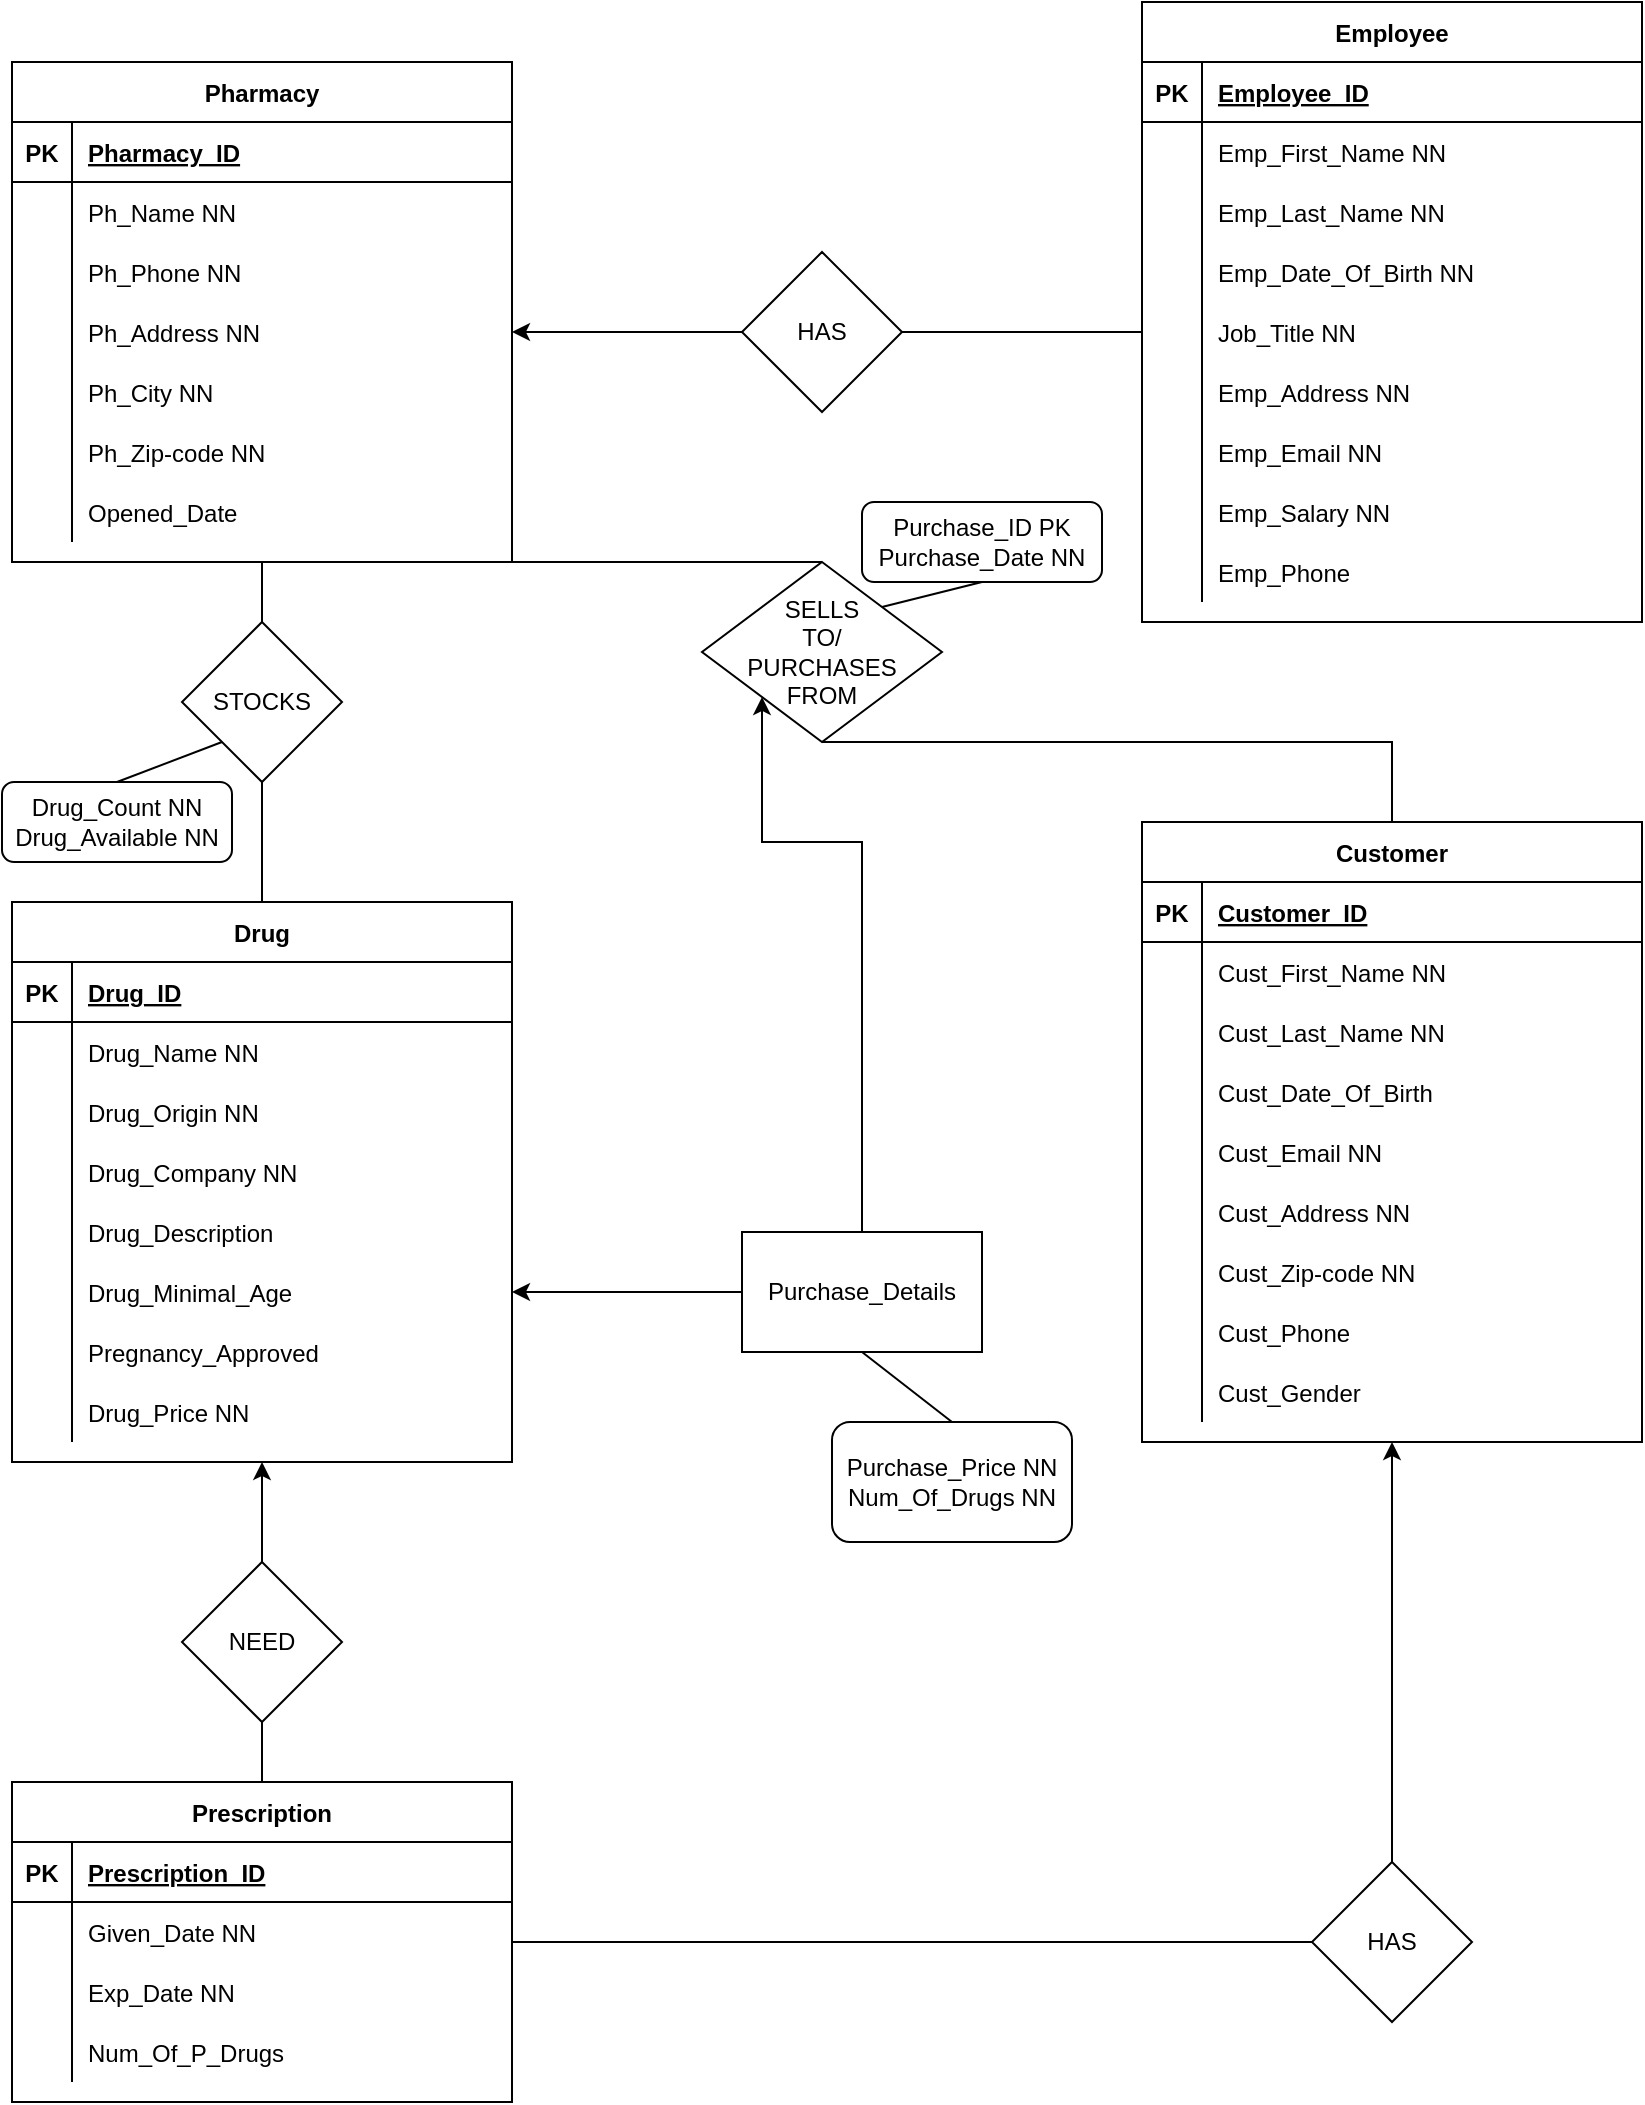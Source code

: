 <mxfile version="18.1.1" type="device"><diagram id="R2lEEEUBdFMjLlhIrx00" name="Page-1"><mxGraphModel dx="680" dy="751" grid="1" gridSize="10" guides="1" tooltips="1" connect="1" arrows="1" fold="1" page="1" pageScale="1" pageWidth="850" pageHeight="1100" math="0" shadow="0" extFonts="Permanent Marker^https://fonts.googleapis.com/css?family=Permanent+Marker"><root><mxCell id="0"/><mxCell id="1" parent="0"/><mxCell id="C-vyLk0tnHw3VtMMgP7b-2" value="Pharmacy" style="shape=table;startSize=30;container=1;collapsible=1;childLayout=tableLayout;fixedRows=1;rowLines=0;fontStyle=1;align=center;resizeLast=1;" parent="1" vertex="1"><mxGeometry x="15" y="50" width="250" height="250" as="geometry"/></mxCell><mxCell id="C-vyLk0tnHw3VtMMgP7b-3" value="" style="shape=partialRectangle;collapsible=0;dropTarget=0;pointerEvents=0;fillColor=none;points=[[0,0.5],[1,0.5]];portConstraint=eastwest;top=0;left=0;right=0;bottom=1;" parent="C-vyLk0tnHw3VtMMgP7b-2" vertex="1"><mxGeometry y="30" width="250" height="30" as="geometry"/></mxCell><mxCell id="C-vyLk0tnHw3VtMMgP7b-4" value="PK" style="shape=partialRectangle;overflow=hidden;connectable=0;fillColor=none;top=0;left=0;bottom=0;right=0;fontStyle=1;" parent="C-vyLk0tnHw3VtMMgP7b-3" vertex="1"><mxGeometry width="30" height="30" as="geometry"><mxRectangle width="30" height="30" as="alternateBounds"/></mxGeometry></mxCell><mxCell id="C-vyLk0tnHw3VtMMgP7b-5" value="Pharmacy_ID" style="shape=partialRectangle;overflow=hidden;connectable=0;fillColor=none;top=0;left=0;bottom=0;right=0;align=left;spacingLeft=6;fontStyle=5;" parent="C-vyLk0tnHw3VtMMgP7b-3" vertex="1"><mxGeometry x="30" width="220" height="30" as="geometry"><mxRectangle width="220" height="30" as="alternateBounds"/></mxGeometry></mxCell><mxCell id="C-vyLk0tnHw3VtMMgP7b-6" value="" style="shape=partialRectangle;collapsible=0;dropTarget=0;pointerEvents=0;fillColor=none;points=[[0,0.5],[1,0.5]];portConstraint=eastwest;top=0;left=0;right=0;bottom=0;" parent="C-vyLk0tnHw3VtMMgP7b-2" vertex="1"><mxGeometry y="60" width="250" height="30" as="geometry"/></mxCell><mxCell id="C-vyLk0tnHw3VtMMgP7b-7" value="" style="shape=partialRectangle;overflow=hidden;connectable=0;fillColor=none;top=0;left=0;bottom=0;right=0;" parent="C-vyLk0tnHw3VtMMgP7b-6" vertex="1"><mxGeometry width="30" height="30" as="geometry"><mxRectangle width="30" height="30" as="alternateBounds"/></mxGeometry></mxCell><mxCell id="C-vyLk0tnHw3VtMMgP7b-8" value="Ph_Name NN" style="shape=partialRectangle;overflow=hidden;connectable=0;fillColor=none;top=0;left=0;bottom=0;right=0;align=left;spacingLeft=6;" parent="C-vyLk0tnHw3VtMMgP7b-6" vertex="1"><mxGeometry x="30" width="220" height="30" as="geometry"><mxRectangle width="220" height="30" as="alternateBounds"/></mxGeometry></mxCell><mxCell id="C-vyLk0tnHw3VtMMgP7b-9" value="" style="shape=partialRectangle;collapsible=0;dropTarget=0;pointerEvents=0;fillColor=none;points=[[0,0.5],[1,0.5]];portConstraint=eastwest;top=0;left=0;right=0;bottom=0;" parent="C-vyLk0tnHw3VtMMgP7b-2" vertex="1"><mxGeometry y="90" width="250" height="30" as="geometry"/></mxCell><mxCell id="C-vyLk0tnHw3VtMMgP7b-10" value="" style="shape=partialRectangle;overflow=hidden;connectable=0;fillColor=none;top=0;left=0;bottom=0;right=0;" parent="C-vyLk0tnHw3VtMMgP7b-9" vertex="1"><mxGeometry width="30" height="30" as="geometry"><mxRectangle width="30" height="30" as="alternateBounds"/></mxGeometry></mxCell><mxCell id="C-vyLk0tnHw3VtMMgP7b-11" value="Ph_Phone NN" style="shape=partialRectangle;overflow=hidden;connectable=0;fillColor=none;top=0;left=0;bottom=0;right=0;align=left;spacingLeft=6;" parent="C-vyLk0tnHw3VtMMgP7b-9" vertex="1"><mxGeometry x="30" width="220" height="30" as="geometry"><mxRectangle width="220" height="30" as="alternateBounds"/></mxGeometry></mxCell><mxCell id="RZ0q1YrKvqc4M466byoO-29" value="" style="shape=partialRectangle;collapsible=0;dropTarget=0;pointerEvents=0;fillColor=none;points=[[0,0.5],[1,0.5]];portConstraint=eastwest;top=0;left=0;right=0;bottom=0;" parent="C-vyLk0tnHw3VtMMgP7b-2" vertex="1"><mxGeometry y="120" width="250" height="30" as="geometry"/></mxCell><mxCell id="RZ0q1YrKvqc4M466byoO-30" value="" style="shape=partialRectangle;overflow=hidden;connectable=0;fillColor=none;top=0;left=0;bottom=0;right=0;" parent="RZ0q1YrKvqc4M466byoO-29" vertex="1"><mxGeometry width="30" height="30" as="geometry"><mxRectangle width="30" height="30" as="alternateBounds"/></mxGeometry></mxCell><mxCell id="RZ0q1YrKvqc4M466byoO-31" value="Ph_Address NN" style="shape=partialRectangle;overflow=hidden;connectable=0;fillColor=none;top=0;left=0;bottom=0;right=0;align=left;spacingLeft=6;" parent="RZ0q1YrKvqc4M466byoO-29" vertex="1"><mxGeometry x="30" width="220" height="30" as="geometry"><mxRectangle width="220" height="30" as="alternateBounds"/></mxGeometry></mxCell><mxCell id="RZ0q1YrKvqc4M466byoO-1" value="" style="shape=partialRectangle;collapsible=0;dropTarget=0;pointerEvents=0;fillColor=none;points=[[0,0.5],[1,0.5]];portConstraint=eastwest;top=0;left=0;right=0;bottom=0;" parent="C-vyLk0tnHw3VtMMgP7b-2" vertex="1"><mxGeometry y="150" width="250" height="30" as="geometry"/></mxCell><mxCell id="RZ0q1YrKvqc4M466byoO-2" value="" style="shape=partialRectangle;overflow=hidden;connectable=0;fillColor=none;top=0;left=0;bottom=0;right=0;" parent="RZ0q1YrKvqc4M466byoO-1" vertex="1"><mxGeometry width="30" height="30" as="geometry"><mxRectangle width="30" height="30" as="alternateBounds"/></mxGeometry></mxCell><mxCell id="RZ0q1YrKvqc4M466byoO-3" value="Ph_City NN" style="shape=partialRectangle;overflow=hidden;connectable=0;fillColor=none;top=0;left=0;bottom=0;right=0;align=left;spacingLeft=6;" parent="RZ0q1YrKvqc4M466byoO-1" vertex="1"><mxGeometry x="30" width="220" height="30" as="geometry"><mxRectangle width="220" height="30" as="alternateBounds"/></mxGeometry></mxCell><mxCell id="RZ0q1YrKvqc4M466byoO-32" value="" style="shape=partialRectangle;collapsible=0;dropTarget=0;pointerEvents=0;fillColor=none;points=[[0,0.5],[1,0.5]];portConstraint=eastwest;top=0;left=0;right=0;bottom=0;" parent="C-vyLk0tnHw3VtMMgP7b-2" vertex="1"><mxGeometry y="180" width="250" height="30" as="geometry"/></mxCell><mxCell id="RZ0q1YrKvqc4M466byoO-33" value="" style="shape=partialRectangle;overflow=hidden;connectable=0;fillColor=none;top=0;left=0;bottom=0;right=0;" parent="RZ0q1YrKvqc4M466byoO-32" vertex="1"><mxGeometry width="30" height="30" as="geometry"><mxRectangle width="30" height="30" as="alternateBounds"/></mxGeometry></mxCell><mxCell id="RZ0q1YrKvqc4M466byoO-34" value="Ph_Zip-code NN" style="shape=partialRectangle;overflow=hidden;connectable=0;fillColor=none;top=0;left=0;bottom=0;right=0;align=left;spacingLeft=6;" parent="RZ0q1YrKvqc4M466byoO-32" vertex="1"><mxGeometry x="30" width="220" height="30" as="geometry"><mxRectangle width="220" height="30" as="alternateBounds"/></mxGeometry></mxCell><mxCell id="RZ0q1YrKvqc4M466byoO-35" value="" style="shape=partialRectangle;collapsible=0;dropTarget=0;pointerEvents=0;fillColor=none;points=[[0,0.5],[1,0.5]];portConstraint=eastwest;top=0;left=0;right=0;bottom=0;" parent="C-vyLk0tnHw3VtMMgP7b-2" vertex="1"><mxGeometry y="210" width="250" height="30" as="geometry"/></mxCell><mxCell id="RZ0q1YrKvqc4M466byoO-36" value="" style="shape=partialRectangle;overflow=hidden;connectable=0;fillColor=none;top=0;left=0;bottom=0;right=0;" parent="RZ0q1YrKvqc4M466byoO-35" vertex="1"><mxGeometry width="30" height="30" as="geometry"><mxRectangle width="30" height="30" as="alternateBounds"/></mxGeometry></mxCell><mxCell id="RZ0q1YrKvqc4M466byoO-37" value="Opened_Date" style="shape=partialRectangle;overflow=hidden;connectable=0;fillColor=none;top=0;left=0;bottom=0;right=0;align=left;spacingLeft=6;" parent="RZ0q1YrKvqc4M466byoO-35" vertex="1"><mxGeometry x="30" width="220" height="30" as="geometry"><mxRectangle width="220" height="30" as="alternateBounds"/></mxGeometry></mxCell><mxCell id="C-vyLk0tnHw3VtMMgP7b-13" value="Drug" style="shape=table;startSize=30;container=1;collapsible=1;childLayout=tableLayout;fixedRows=1;rowLines=0;fontStyle=1;align=center;resizeLast=1;" parent="1" vertex="1"><mxGeometry x="15" y="470" width="250" height="280" as="geometry"/></mxCell><mxCell id="C-vyLk0tnHw3VtMMgP7b-14" value="" style="shape=partialRectangle;collapsible=0;dropTarget=0;pointerEvents=0;fillColor=none;points=[[0,0.5],[1,0.5]];portConstraint=eastwest;top=0;left=0;right=0;bottom=1;" parent="C-vyLk0tnHw3VtMMgP7b-13" vertex="1"><mxGeometry y="30" width="250" height="30" as="geometry"/></mxCell><mxCell id="C-vyLk0tnHw3VtMMgP7b-15" value="PK" style="shape=partialRectangle;overflow=hidden;connectable=0;fillColor=none;top=0;left=0;bottom=0;right=0;fontStyle=1;" parent="C-vyLk0tnHw3VtMMgP7b-14" vertex="1"><mxGeometry width="30" height="30" as="geometry"><mxRectangle width="30" height="30" as="alternateBounds"/></mxGeometry></mxCell><mxCell id="C-vyLk0tnHw3VtMMgP7b-16" value="Drug_ID" style="shape=partialRectangle;overflow=hidden;connectable=0;fillColor=none;top=0;left=0;bottom=0;right=0;align=left;spacingLeft=6;fontStyle=5;" parent="C-vyLk0tnHw3VtMMgP7b-14" vertex="1"><mxGeometry x="30" width="220" height="30" as="geometry"><mxRectangle width="220" height="30" as="alternateBounds"/></mxGeometry></mxCell><mxCell id="C-vyLk0tnHw3VtMMgP7b-17" value="" style="shape=partialRectangle;collapsible=0;dropTarget=0;pointerEvents=0;fillColor=none;points=[[0,0.5],[1,0.5]];portConstraint=eastwest;top=0;left=0;right=0;bottom=0;" parent="C-vyLk0tnHw3VtMMgP7b-13" vertex="1"><mxGeometry y="60" width="250" height="30" as="geometry"/></mxCell><mxCell id="C-vyLk0tnHw3VtMMgP7b-18" value="" style="shape=partialRectangle;overflow=hidden;connectable=0;fillColor=none;top=0;left=0;bottom=0;right=0;" parent="C-vyLk0tnHw3VtMMgP7b-17" vertex="1"><mxGeometry width="30" height="30" as="geometry"><mxRectangle width="30" height="30" as="alternateBounds"/></mxGeometry></mxCell><mxCell id="C-vyLk0tnHw3VtMMgP7b-19" value="Drug_Name NN" style="shape=partialRectangle;overflow=hidden;connectable=0;fillColor=none;top=0;left=0;bottom=0;right=0;align=left;spacingLeft=6;" parent="C-vyLk0tnHw3VtMMgP7b-17" vertex="1"><mxGeometry x="30" width="220" height="30" as="geometry"><mxRectangle width="220" height="30" as="alternateBounds"/></mxGeometry></mxCell><mxCell id="C-vyLk0tnHw3VtMMgP7b-20" value="" style="shape=partialRectangle;collapsible=0;dropTarget=0;pointerEvents=0;fillColor=none;points=[[0,0.5],[1,0.5]];portConstraint=eastwest;top=0;left=0;right=0;bottom=0;" parent="C-vyLk0tnHw3VtMMgP7b-13" vertex="1"><mxGeometry y="90" width="250" height="30" as="geometry"/></mxCell><mxCell id="C-vyLk0tnHw3VtMMgP7b-21" value="" style="shape=partialRectangle;overflow=hidden;connectable=0;fillColor=none;top=0;left=0;bottom=0;right=0;" parent="C-vyLk0tnHw3VtMMgP7b-20" vertex="1"><mxGeometry width="30" height="30" as="geometry"><mxRectangle width="30" height="30" as="alternateBounds"/></mxGeometry></mxCell><mxCell id="C-vyLk0tnHw3VtMMgP7b-22" value="Drug_Origin NN" style="shape=partialRectangle;overflow=hidden;connectable=0;fillColor=none;top=0;left=0;bottom=0;right=0;align=left;spacingLeft=6;" parent="C-vyLk0tnHw3VtMMgP7b-20" vertex="1"><mxGeometry x="30" width="220" height="30" as="geometry"><mxRectangle width="220" height="30" as="alternateBounds"/></mxGeometry></mxCell><mxCell id="RZ0q1YrKvqc4M466byoO-42" value="" style="shape=partialRectangle;collapsible=0;dropTarget=0;pointerEvents=0;fillColor=none;points=[[0,0.5],[1,0.5]];portConstraint=eastwest;top=0;left=0;right=0;bottom=0;" parent="C-vyLk0tnHw3VtMMgP7b-13" vertex="1"><mxGeometry y="120" width="250" height="30" as="geometry"/></mxCell><mxCell id="RZ0q1YrKvqc4M466byoO-43" value="" style="shape=partialRectangle;overflow=hidden;connectable=0;fillColor=none;top=0;left=0;bottom=0;right=0;" parent="RZ0q1YrKvqc4M466byoO-42" vertex="1"><mxGeometry width="30" height="30" as="geometry"><mxRectangle width="30" height="30" as="alternateBounds"/></mxGeometry></mxCell><mxCell id="RZ0q1YrKvqc4M466byoO-44" value="Drug_Company NN" style="shape=partialRectangle;overflow=hidden;connectable=0;fillColor=none;top=0;left=0;bottom=0;right=0;align=left;spacingLeft=6;" parent="RZ0q1YrKvqc4M466byoO-42" vertex="1"><mxGeometry x="30" width="220" height="30" as="geometry"><mxRectangle width="220" height="30" as="alternateBounds"/></mxGeometry></mxCell><mxCell id="RZ0q1YrKvqc4M466byoO-45" value="" style="shape=partialRectangle;collapsible=0;dropTarget=0;pointerEvents=0;fillColor=none;points=[[0,0.5],[1,0.5]];portConstraint=eastwest;top=0;left=0;right=0;bottom=0;" parent="C-vyLk0tnHw3VtMMgP7b-13" vertex="1"><mxGeometry y="150" width="250" height="30" as="geometry"/></mxCell><mxCell id="RZ0q1YrKvqc4M466byoO-46" value="" style="shape=partialRectangle;overflow=hidden;connectable=0;fillColor=none;top=0;left=0;bottom=0;right=0;" parent="RZ0q1YrKvqc4M466byoO-45" vertex="1"><mxGeometry width="30" height="30" as="geometry"><mxRectangle width="30" height="30" as="alternateBounds"/></mxGeometry></mxCell><mxCell id="RZ0q1YrKvqc4M466byoO-47" value="Drug_Description" style="shape=partialRectangle;overflow=hidden;connectable=0;fillColor=none;top=0;left=0;bottom=0;right=0;align=left;spacingLeft=6;" parent="RZ0q1YrKvqc4M466byoO-45" vertex="1"><mxGeometry x="30" width="220" height="30" as="geometry"><mxRectangle width="220" height="30" as="alternateBounds"/></mxGeometry></mxCell><mxCell id="RZ0q1YrKvqc4M466byoO-48" value="" style="shape=partialRectangle;collapsible=0;dropTarget=0;pointerEvents=0;fillColor=none;points=[[0,0.5],[1,0.5]];portConstraint=eastwest;top=0;left=0;right=0;bottom=0;" parent="C-vyLk0tnHw3VtMMgP7b-13" vertex="1"><mxGeometry y="180" width="250" height="30" as="geometry"/></mxCell><mxCell id="RZ0q1YrKvqc4M466byoO-49" value="" style="shape=partialRectangle;overflow=hidden;connectable=0;fillColor=none;top=0;left=0;bottom=0;right=0;" parent="RZ0q1YrKvqc4M466byoO-48" vertex="1"><mxGeometry width="30" height="30" as="geometry"><mxRectangle width="30" height="30" as="alternateBounds"/></mxGeometry></mxCell><mxCell id="RZ0q1YrKvqc4M466byoO-50" value="Drug_Minimal_Age" style="shape=partialRectangle;overflow=hidden;connectable=0;fillColor=none;top=0;left=0;bottom=0;right=0;align=left;spacingLeft=6;" parent="RZ0q1YrKvqc4M466byoO-48" vertex="1"><mxGeometry x="30" width="220" height="30" as="geometry"><mxRectangle width="220" height="30" as="alternateBounds"/></mxGeometry></mxCell><mxCell id="RZ0q1YrKvqc4M466byoO-51" value="" style="shape=partialRectangle;collapsible=0;dropTarget=0;pointerEvents=0;fillColor=none;points=[[0,0.5],[1,0.5]];portConstraint=eastwest;top=0;left=0;right=0;bottom=0;" parent="C-vyLk0tnHw3VtMMgP7b-13" vertex="1"><mxGeometry y="210" width="250" height="30" as="geometry"/></mxCell><mxCell id="RZ0q1YrKvqc4M466byoO-52" value="" style="shape=partialRectangle;overflow=hidden;connectable=0;fillColor=none;top=0;left=0;bottom=0;right=0;" parent="RZ0q1YrKvqc4M466byoO-51" vertex="1"><mxGeometry width="30" height="30" as="geometry"><mxRectangle width="30" height="30" as="alternateBounds"/></mxGeometry></mxCell><mxCell id="RZ0q1YrKvqc4M466byoO-53" value="Pregnancy_Approved" style="shape=partialRectangle;overflow=hidden;connectable=0;fillColor=none;top=0;left=0;bottom=0;right=0;align=left;spacingLeft=6;" parent="RZ0q1YrKvqc4M466byoO-51" vertex="1"><mxGeometry x="30" width="220" height="30" as="geometry"><mxRectangle width="220" height="30" as="alternateBounds"/></mxGeometry></mxCell><mxCell id="RZ0q1YrKvqc4M466byoO-54" value="" style="shape=partialRectangle;collapsible=0;dropTarget=0;pointerEvents=0;fillColor=none;points=[[0,0.5],[1,0.5]];portConstraint=eastwest;top=0;left=0;right=0;bottom=0;" parent="C-vyLk0tnHw3VtMMgP7b-13" vertex="1"><mxGeometry y="240" width="250" height="30" as="geometry"/></mxCell><mxCell id="RZ0q1YrKvqc4M466byoO-55" value="" style="shape=partialRectangle;overflow=hidden;connectable=0;fillColor=none;top=0;left=0;bottom=0;right=0;" parent="RZ0q1YrKvqc4M466byoO-54" vertex="1"><mxGeometry width="30" height="30" as="geometry"><mxRectangle width="30" height="30" as="alternateBounds"/></mxGeometry></mxCell><mxCell id="RZ0q1YrKvqc4M466byoO-56" value="Drug_Price NN" style="shape=partialRectangle;overflow=hidden;connectable=0;fillColor=none;top=0;left=0;bottom=0;right=0;align=left;spacingLeft=6;" parent="RZ0q1YrKvqc4M466byoO-54" vertex="1"><mxGeometry x="30" width="220" height="30" as="geometry"><mxRectangle width="220" height="30" as="alternateBounds"/></mxGeometry></mxCell><mxCell id="C-vyLk0tnHw3VtMMgP7b-23" value="Employee" style="shape=table;startSize=30;container=1;collapsible=1;childLayout=tableLayout;fixedRows=1;rowLines=0;fontStyle=1;align=center;resizeLast=1;" parent="1" vertex="1"><mxGeometry x="580" y="20" width="250" height="310" as="geometry"/></mxCell><mxCell id="C-vyLk0tnHw3VtMMgP7b-24" value="" style="shape=partialRectangle;collapsible=0;dropTarget=0;pointerEvents=0;fillColor=none;points=[[0,0.5],[1,0.5]];portConstraint=eastwest;top=0;left=0;right=0;bottom=1;" parent="C-vyLk0tnHw3VtMMgP7b-23" vertex="1"><mxGeometry y="30" width="250" height="30" as="geometry"/></mxCell><mxCell id="C-vyLk0tnHw3VtMMgP7b-25" value="PK" style="shape=partialRectangle;overflow=hidden;connectable=0;fillColor=none;top=0;left=0;bottom=0;right=0;fontStyle=1;" parent="C-vyLk0tnHw3VtMMgP7b-24" vertex="1"><mxGeometry width="30" height="30" as="geometry"><mxRectangle width="30" height="30" as="alternateBounds"/></mxGeometry></mxCell><mxCell id="C-vyLk0tnHw3VtMMgP7b-26" value="Employee_ID" style="shape=partialRectangle;overflow=hidden;connectable=0;fillColor=none;top=0;left=0;bottom=0;right=0;align=left;spacingLeft=6;fontStyle=5;" parent="C-vyLk0tnHw3VtMMgP7b-24" vertex="1"><mxGeometry x="30" width="220" height="30" as="geometry"><mxRectangle width="220" height="30" as="alternateBounds"/></mxGeometry></mxCell><mxCell id="C-vyLk0tnHw3VtMMgP7b-27" value="" style="shape=partialRectangle;collapsible=0;dropTarget=0;pointerEvents=0;fillColor=none;points=[[0,0.5],[1,0.5]];portConstraint=eastwest;top=0;left=0;right=0;bottom=0;" parent="C-vyLk0tnHw3VtMMgP7b-23" vertex="1"><mxGeometry y="60" width="250" height="30" as="geometry"/></mxCell><mxCell id="C-vyLk0tnHw3VtMMgP7b-28" value="" style="shape=partialRectangle;overflow=hidden;connectable=0;fillColor=none;top=0;left=0;bottom=0;right=0;" parent="C-vyLk0tnHw3VtMMgP7b-27" vertex="1"><mxGeometry width="30" height="30" as="geometry"><mxRectangle width="30" height="30" as="alternateBounds"/></mxGeometry></mxCell><mxCell id="C-vyLk0tnHw3VtMMgP7b-29" value="Emp_First_Name NN" style="shape=partialRectangle;overflow=hidden;connectable=0;fillColor=none;top=0;left=0;bottom=0;right=0;align=left;spacingLeft=6;" parent="C-vyLk0tnHw3VtMMgP7b-27" vertex="1"><mxGeometry x="30" width="220" height="30" as="geometry"><mxRectangle width="220" height="30" as="alternateBounds"/></mxGeometry></mxCell><mxCell id="RZ0q1YrKvqc4M466byoO-4" value="" style="shape=partialRectangle;collapsible=0;dropTarget=0;pointerEvents=0;fillColor=none;points=[[0,0.5],[1,0.5]];portConstraint=eastwest;top=0;left=0;right=0;bottom=0;" parent="C-vyLk0tnHw3VtMMgP7b-23" vertex="1"><mxGeometry y="90" width="250" height="30" as="geometry"/></mxCell><mxCell id="RZ0q1YrKvqc4M466byoO-5" value="" style="shape=partialRectangle;overflow=hidden;connectable=0;fillColor=none;top=0;left=0;bottom=0;right=0;" parent="RZ0q1YrKvqc4M466byoO-4" vertex="1"><mxGeometry width="30" height="30" as="geometry"><mxRectangle width="30" height="30" as="alternateBounds"/></mxGeometry></mxCell><mxCell id="RZ0q1YrKvqc4M466byoO-6" value="Emp_Last_Name NN" style="shape=partialRectangle;overflow=hidden;connectable=0;fillColor=none;top=0;left=0;bottom=0;right=0;align=left;spacingLeft=6;" parent="RZ0q1YrKvqc4M466byoO-4" vertex="1"><mxGeometry x="30" width="220" height="30" as="geometry"><mxRectangle width="220" height="30" as="alternateBounds"/></mxGeometry></mxCell><mxCell id="RZ0q1YrKvqc4M466byoO-7" value="" style="shape=partialRectangle;collapsible=0;dropTarget=0;pointerEvents=0;fillColor=none;points=[[0,0.5],[1,0.5]];portConstraint=eastwest;top=0;left=0;right=0;bottom=0;" parent="C-vyLk0tnHw3VtMMgP7b-23" vertex="1"><mxGeometry y="120" width="250" height="30" as="geometry"/></mxCell><mxCell id="RZ0q1YrKvqc4M466byoO-8" value="" style="shape=partialRectangle;overflow=hidden;connectable=0;fillColor=none;top=0;left=0;bottom=0;right=0;" parent="RZ0q1YrKvqc4M466byoO-7" vertex="1"><mxGeometry width="30" height="30" as="geometry"><mxRectangle width="30" height="30" as="alternateBounds"/></mxGeometry></mxCell><mxCell id="RZ0q1YrKvqc4M466byoO-9" value="Emp_Date_Of_Birth NN" style="shape=partialRectangle;overflow=hidden;connectable=0;fillColor=none;top=0;left=0;bottom=0;right=0;align=left;spacingLeft=6;" parent="RZ0q1YrKvqc4M466byoO-7" vertex="1"><mxGeometry x="30" width="220" height="30" as="geometry"><mxRectangle width="220" height="30" as="alternateBounds"/></mxGeometry></mxCell><mxCell id="RZ0q1YrKvqc4M466byoO-10" value="" style="shape=partialRectangle;collapsible=0;dropTarget=0;pointerEvents=0;fillColor=none;points=[[0,0.5],[1,0.5]];portConstraint=eastwest;top=0;left=0;right=0;bottom=0;" parent="C-vyLk0tnHw3VtMMgP7b-23" vertex="1"><mxGeometry y="150" width="250" height="30" as="geometry"/></mxCell><mxCell id="RZ0q1YrKvqc4M466byoO-11" value="" style="shape=partialRectangle;overflow=hidden;connectable=0;fillColor=none;top=0;left=0;bottom=0;right=0;" parent="RZ0q1YrKvqc4M466byoO-10" vertex="1"><mxGeometry width="30" height="30" as="geometry"><mxRectangle width="30" height="30" as="alternateBounds"/></mxGeometry></mxCell><mxCell id="RZ0q1YrKvqc4M466byoO-12" value="Job_Title NN" style="shape=partialRectangle;overflow=hidden;connectable=0;fillColor=none;top=0;left=0;bottom=0;right=0;align=left;spacingLeft=6;" parent="RZ0q1YrKvqc4M466byoO-10" vertex="1"><mxGeometry x="30" width="220" height="30" as="geometry"><mxRectangle width="220" height="30" as="alternateBounds"/></mxGeometry></mxCell><mxCell id="RZ0q1YrKvqc4M466byoO-13" value="" style="shape=partialRectangle;collapsible=0;dropTarget=0;pointerEvents=0;fillColor=none;points=[[0,0.5],[1,0.5]];portConstraint=eastwest;top=0;left=0;right=0;bottom=0;" parent="C-vyLk0tnHw3VtMMgP7b-23" vertex="1"><mxGeometry y="180" width="250" height="30" as="geometry"/></mxCell><mxCell id="RZ0q1YrKvqc4M466byoO-14" value="" style="shape=partialRectangle;overflow=hidden;connectable=0;fillColor=none;top=0;left=0;bottom=0;right=0;" parent="RZ0q1YrKvqc4M466byoO-13" vertex="1"><mxGeometry width="30" height="30" as="geometry"><mxRectangle width="30" height="30" as="alternateBounds"/></mxGeometry></mxCell><mxCell id="RZ0q1YrKvqc4M466byoO-15" value="Emp_Address NN" style="shape=partialRectangle;overflow=hidden;connectable=0;fillColor=none;top=0;left=0;bottom=0;right=0;align=left;spacingLeft=6;" parent="RZ0q1YrKvqc4M466byoO-13" vertex="1"><mxGeometry x="30" width="220" height="30" as="geometry"><mxRectangle width="220" height="30" as="alternateBounds"/></mxGeometry></mxCell><mxCell id="RZ0q1YrKvqc4M466byoO-16" value="" style="shape=partialRectangle;collapsible=0;dropTarget=0;pointerEvents=0;fillColor=none;points=[[0,0.5],[1,0.5]];portConstraint=eastwest;top=0;left=0;right=0;bottom=0;" parent="C-vyLk0tnHw3VtMMgP7b-23" vertex="1"><mxGeometry y="210" width="250" height="30" as="geometry"/></mxCell><mxCell id="RZ0q1YrKvqc4M466byoO-17" value="" style="shape=partialRectangle;overflow=hidden;connectable=0;fillColor=none;top=0;left=0;bottom=0;right=0;" parent="RZ0q1YrKvqc4M466byoO-16" vertex="1"><mxGeometry width="30" height="30" as="geometry"><mxRectangle width="30" height="30" as="alternateBounds"/></mxGeometry></mxCell><mxCell id="RZ0q1YrKvqc4M466byoO-18" value="Emp_Email NN" style="shape=partialRectangle;overflow=hidden;connectable=0;fillColor=none;top=0;left=0;bottom=0;right=0;align=left;spacingLeft=6;" parent="RZ0q1YrKvqc4M466byoO-16" vertex="1"><mxGeometry x="30" width="220" height="30" as="geometry"><mxRectangle width="220" height="30" as="alternateBounds"/></mxGeometry></mxCell><mxCell id="RZ0q1YrKvqc4M466byoO-19" value="" style="shape=partialRectangle;collapsible=0;dropTarget=0;pointerEvents=0;fillColor=none;points=[[0,0.5],[1,0.5]];portConstraint=eastwest;top=0;left=0;right=0;bottom=0;" parent="C-vyLk0tnHw3VtMMgP7b-23" vertex="1"><mxGeometry y="240" width="250" height="30" as="geometry"/></mxCell><mxCell id="RZ0q1YrKvqc4M466byoO-20" value="" style="shape=partialRectangle;overflow=hidden;connectable=0;fillColor=none;top=0;left=0;bottom=0;right=0;" parent="RZ0q1YrKvqc4M466byoO-19" vertex="1"><mxGeometry width="30" height="30" as="geometry"><mxRectangle width="30" height="30" as="alternateBounds"/></mxGeometry></mxCell><mxCell id="RZ0q1YrKvqc4M466byoO-21" value="Emp_Salary NN" style="shape=partialRectangle;overflow=hidden;connectable=0;fillColor=none;top=0;left=0;bottom=0;right=0;align=left;spacingLeft=6;" parent="RZ0q1YrKvqc4M466byoO-19" vertex="1"><mxGeometry x="30" width="220" height="30" as="geometry"><mxRectangle width="220" height="30" as="alternateBounds"/></mxGeometry></mxCell><mxCell id="RZ0q1YrKvqc4M466byoO-22" value="" style="shape=partialRectangle;collapsible=0;dropTarget=0;pointerEvents=0;fillColor=none;points=[[0,0.5],[1,0.5]];portConstraint=eastwest;top=0;left=0;right=0;bottom=0;" parent="C-vyLk0tnHw3VtMMgP7b-23" vertex="1"><mxGeometry y="270" width="250" height="30" as="geometry"/></mxCell><mxCell id="RZ0q1YrKvqc4M466byoO-23" value="" style="shape=partialRectangle;overflow=hidden;connectable=0;fillColor=none;top=0;left=0;bottom=0;right=0;" parent="RZ0q1YrKvqc4M466byoO-22" vertex="1"><mxGeometry width="30" height="30" as="geometry"><mxRectangle width="30" height="30" as="alternateBounds"/></mxGeometry></mxCell><mxCell id="RZ0q1YrKvqc4M466byoO-24" value="Emp_Phone " style="shape=partialRectangle;overflow=hidden;connectable=0;fillColor=none;top=0;left=0;bottom=0;right=0;align=left;spacingLeft=6;" parent="RZ0q1YrKvqc4M466byoO-22" vertex="1"><mxGeometry x="30" width="220" height="30" as="geometry"><mxRectangle width="220" height="30" as="alternateBounds"/></mxGeometry></mxCell><mxCell id="RZ0q1YrKvqc4M466byoO-28" value="HAS" style="rhombus;whiteSpace=wrap;html=1;" parent="1" vertex="1"><mxGeometry x="380" y="145" width="80" height="80" as="geometry"/></mxCell><mxCell id="RZ0q1YrKvqc4M466byoO-40" value="" style="endArrow=none;html=1;rounded=0;exitX=1;exitY=0.5;exitDx=0;exitDy=0;entryX=0;entryY=0.5;entryDx=0;entryDy=0;" parent="1" source="RZ0q1YrKvqc4M466byoO-28" target="RZ0q1YrKvqc4M466byoO-10" edge="1"><mxGeometry width="50" height="50" relative="1" as="geometry"><mxPoint x="435" y="355" as="sourcePoint"/><mxPoint x="485" y="305" as="targetPoint"/></mxGeometry></mxCell><mxCell id="RZ0q1YrKvqc4M466byoO-41" value="" style="endArrow=classic;html=1;rounded=0;entryX=1;entryY=0.5;entryDx=0;entryDy=0;exitX=0;exitY=0.5;exitDx=0;exitDy=0;" parent="1" source="RZ0q1YrKvqc4M466byoO-28" target="RZ0q1YrKvqc4M466byoO-29" edge="1"><mxGeometry width="50" height="50" relative="1" as="geometry"><mxPoint x="380" y="320" as="sourcePoint"/><mxPoint x="430" y="270" as="targetPoint"/></mxGeometry></mxCell><mxCell id="RZ0q1YrKvqc4M466byoO-57" value="STOCKS" style="rhombus;whiteSpace=wrap;html=1;" parent="1" vertex="1"><mxGeometry x="100" y="330" width="80" height="80" as="geometry"/></mxCell><mxCell id="RZ0q1YrKvqc4M466byoO-58" value="" style="endArrow=none;html=1;rounded=0;exitX=0.5;exitY=0;exitDx=0;exitDy=0;entryX=0.5;entryY=1;entryDx=0;entryDy=0;" parent="1" source="RZ0q1YrKvqc4M466byoO-57" target="C-vyLk0tnHw3VtMMgP7b-2" edge="1"><mxGeometry width="50" height="50" relative="1" as="geometry"><mxPoint x="470" y="205" as="sourcePoint"/><mxPoint x="595" y="205" as="targetPoint"/></mxGeometry></mxCell><mxCell id="RZ0q1YrKvqc4M466byoO-59" value="" style="endArrow=none;html=1;rounded=0;exitX=0.5;exitY=0;exitDx=0;exitDy=0;entryX=0.5;entryY=1;entryDx=0;entryDy=0;" parent="1" source="C-vyLk0tnHw3VtMMgP7b-13" target="RZ0q1YrKvqc4M466byoO-57" edge="1"><mxGeometry width="50" height="50" relative="1" as="geometry"><mxPoint x="470" y="205" as="sourcePoint"/><mxPoint x="595" y="205" as="targetPoint"/></mxGeometry></mxCell><mxCell id="RZ0q1YrKvqc4M466byoO-60" value="&lt;div&gt;Drug_Count NN&lt;br&gt;&lt;/div&gt;&lt;div&gt;Drug_Available NN&lt;br&gt;&lt;/div&gt;" style="rounded=1;whiteSpace=wrap;html=1;" parent="1" vertex="1"><mxGeometry x="10" y="410" width="115" height="40" as="geometry"/></mxCell><mxCell id="RZ0q1YrKvqc4M466byoO-62" value="" style="endArrow=none;html=1;rounded=0;entryX=0;entryY=1;entryDx=0;entryDy=0;exitX=0.5;exitY=0;exitDx=0;exitDy=0;" parent="1" source="RZ0q1YrKvqc4M466byoO-60" target="RZ0q1YrKvqc4M466byoO-57" edge="1"><mxGeometry width="50" height="50" relative="1" as="geometry"><mxPoint x="110" y="570" as="sourcePoint"/><mxPoint x="160" y="520" as="targetPoint"/></mxGeometry></mxCell><mxCell id="RZ0q1YrKvqc4M466byoO-63" value="NEED" style="rhombus;whiteSpace=wrap;html=1;" parent="1" vertex="1"><mxGeometry x="100" y="800" width="80" height="80" as="geometry"/></mxCell><mxCell id="RZ0q1YrKvqc4M466byoO-64" value="" style="endArrow=none;html=1;rounded=0;entryX=0.5;entryY=1;entryDx=0;entryDy=0;exitX=0.5;exitY=0;exitDx=0;exitDy=0;" parent="1" source="RZ0q1YrKvqc4M466byoO-65" target="RZ0q1YrKvqc4M466byoO-63" edge="1"><mxGeometry width="50" height="50" relative="1" as="geometry"><mxPoint x="170" y="830" as="sourcePoint"/><mxPoint x="150" y="470" as="targetPoint"/></mxGeometry></mxCell><mxCell id="RZ0q1YrKvqc4M466byoO-65" value="Prescription" style="shape=table;startSize=30;container=1;collapsible=1;childLayout=tableLayout;fixedRows=1;rowLines=0;fontStyle=1;align=center;resizeLast=1;" parent="1" vertex="1"><mxGeometry x="15" y="910" width="250" height="160" as="geometry"/></mxCell><mxCell id="RZ0q1YrKvqc4M466byoO-66" value="" style="shape=partialRectangle;collapsible=0;dropTarget=0;pointerEvents=0;fillColor=none;points=[[0,0.5],[1,0.5]];portConstraint=eastwest;top=0;left=0;right=0;bottom=1;" parent="RZ0q1YrKvqc4M466byoO-65" vertex="1"><mxGeometry y="30" width="250" height="30" as="geometry"/></mxCell><mxCell id="RZ0q1YrKvqc4M466byoO-67" value="PK" style="shape=partialRectangle;overflow=hidden;connectable=0;fillColor=none;top=0;left=0;bottom=0;right=0;fontStyle=1;" parent="RZ0q1YrKvqc4M466byoO-66" vertex="1"><mxGeometry width="30" height="30" as="geometry"><mxRectangle width="30" height="30" as="alternateBounds"/></mxGeometry></mxCell><mxCell id="RZ0q1YrKvqc4M466byoO-68" value="Prescription_ID" style="shape=partialRectangle;overflow=hidden;connectable=0;fillColor=none;top=0;left=0;bottom=0;right=0;align=left;spacingLeft=6;fontStyle=5;" parent="RZ0q1YrKvqc4M466byoO-66" vertex="1"><mxGeometry x="30" width="220" height="30" as="geometry"><mxRectangle width="220" height="30" as="alternateBounds"/></mxGeometry></mxCell><mxCell id="RZ0q1YrKvqc4M466byoO-69" value="" style="shape=partialRectangle;collapsible=0;dropTarget=0;pointerEvents=0;fillColor=none;points=[[0,0.5],[1,0.5]];portConstraint=eastwest;top=0;left=0;right=0;bottom=0;" parent="RZ0q1YrKvqc4M466byoO-65" vertex="1"><mxGeometry y="60" width="250" height="30" as="geometry"/></mxCell><mxCell id="RZ0q1YrKvqc4M466byoO-70" value="" style="shape=partialRectangle;overflow=hidden;connectable=0;fillColor=none;top=0;left=0;bottom=0;right=0;" parent="RZ0q1YrKvqc4M466byoO-69" vertex="1"><mxGeometry width="30" height="30" as="geometry"><mxRectangle width="30" height="30" as="alternateBounds"/></mxGeometry></mxCell><mxCell id="RZ0q1YrKvqc4M466byoO-71" value="Given_Date NN" style="shape=partialRectangle;overflow=hidden;connectable=0;fillColor=none;top=0;left=0;bottom=0;right=0;align=left;spacingLeft=6;" parent="RZ0q1YrKvqc4M466byoO-69" vertex="1"><mxGeometry x="30" width="220" height="30" as="geometry"><mxRectangle width="220" height="30" as="alternateBounds"/></mxGeometry></mxCell><mxCell id="RZ0q1YrKvqc4M466byoO-72" value="" style="shape=partialRectangle;collapsible=0;dropTarget=0;pointerEvents=0;fillColor=none;points=[[0,0.5],[1,0.5]];portConstraint=eastwest;top=0;left=0;right=0;bottom=0;" parent="RZ0q1YrKvqc4M466byoO-65" vertex="1"><mxGeometry y="90" width="250" height="30" as="geometry"/></mxCell><mxCell id="RZ0q1YrKvqc4M466byoO-73" value="" style="shape=partialRectangle;overflow=hidden;connectable=0;fillColor=none;top=0;left=0;bottom=0;right=0;" parent="RZ0q1YrKvqc4M466byoO-72" vertex="1"><mxGeometry width="30" height="30" as="geometry"><mxRectangle width="30" height="30" as="alternateBounds"/></mxGeometry></mxCell><mxCell id="RZ0q1YrKvqc4M466byoO-74" value="Exp_Date NN" style="shape=partialRectangle;overflow=hidden;connectable=0;fillColor=none;top=0;left=0;bottom=0;right=0;align=left;spacingLeft=6;" parent="RZ0q1YrKvqc4M466byoO-72" vertex="1"><mxGeometry x="30" width="220" height="30" as="geometry"><mxRectangle width="220" height="30" as="alternateBounds"/></mxGeometry></mxCell><mxCell id="RZ0q1YrKvqc4M466byoO-75" value="" style="shape=partialRectangle;collapsible=0;dropTarget=0;pointerEvents=0;fillColor=none;points=[[0,0.5],[1,0.5]];portConstraint=eastwest;top=0;left=0;right=0;bottom=0;" parent="RZ0q1YrKvqc4M466byoO-65" vertex="1"><mxGeometry y="120" width="250" height="30" as="geometry"/></mxCell><mxCell id="RZ0q1YrKvqc4M466byoO-76" value="" style="shape=partialRectangle;overflow=hidden;connectable=0;fillColor=none;top=0;left=0;bottom=0;right=0;" parent="RZ0q1YrKvqc4M466byoO-75" vertex="1"><mxGeometry width="30" height="30" as="geometry"><mxRectangle width="30" height="30" as="alternateBounds"/></mxGeometry></mxCell><mxCell id="RZ0q1YrKvqc4M466byoO-77" value="Num_Of_P_Drugs" style="shape=partialRectangle;overflow=hidden;connectable=0;fillColor=none;top=0;left=0;bottom=0;right=0;align=left;spacingLeft=6;" parent="RZ0q1YrKvqc4M466byoO-75" vertex="1"><mxGeometry x="30" width="220" height="30" as="geometry"><mxRectangle width="220" height="30" as="alternateBounds"/></mxGeometry></mxCell><mxCell id="RZ0q1YrKvqc4M466byoO-90" value="" style="endArrow=classic;html=1;rounded=0;entryX=0.5;entryY=1;entryDx=0;entryDy=0;" parent="1" source="RZ0q1YrKvqc4M466byoO-63" target="C-vyLk0tnHw3VtMMgP7b-13" edge="1"><mxGeometry width="50" height="50" relative="1" as="geometry"><mxPoint x="200" y="850" as="sourcePoint"/><mxPoint x="250" y="800" as="targetPoint"/></mxGeometry></mxCell><mxCell id="RZ0q1YrKvqc4M466byoO-91" value="HAS" style="rhombus;whiteSpace=wrap;html=1;" parent="1" vertex="1"><mxGeometry x="665" y="950" width="80" height="80" as="geometry"/></mxCell><mxCell id="RZ0q1YrKvqc4M466byoO-93" value="" style="endArrow=none;html=1;rounded=0;entryX=0;entryY=0.5;entryDx=0;entryDy=0;exitX=1;exitY=0.5;exitDx=0;exitDy=0;" parent="1" source="RZ0q1YrKvqc4M466byoO-65" target="RZ0q1YrKvqc4M466byoO-91" edge="1"><mxGeometry width="50" height="50" relative="1" as="geometry"><mxPoint x="150" y="940" as="sourcePoint"/><mxPoint x="150" y="890" as="targetPoint"/></mxGeometry></mxCell><mxCell id="RZ0q1YrKvqc4M466byoO-94" value="Customer" style="shape=table;startSize=30;container=1;collapsible=1;childLayout=tableLayout;fixedRows=1;rowLines=0;fontStyle=1;align=center;resizeLast=1;" parent="1" vertex="1"><mxGeometry x="580" y="430" width="250" height="310" as="geometry"/></mxCell><mxCell id="RZ0q1YrKvqc4M466byoO-95" value="" style="shape=partialRectangle;collapsible=0;dropTarget=0;pointerEvents=0;fillColor=none;points=[[0,0.5],[1,0.5]];portConstraint=eastwest;top=0;left=0;right=0;bottom=1;" parent="RZ0q1YrKvqc4M466byoO-94" vertex="1"><mxGeometry y="30" width="250" height="30" as="geometry"/></mxCell><mxCell id="RZ0q1YrKvqc4M466byoO-96" value="PK" style="shape=partialRectangle;overflow=hidden;connectable=0;fillColor=none;top=0;left=0;bottom=0;right=0;fontStyle=1;" parent="RZ0q1YrKvqc4M466byoO-95" vertex="1"><mxGeometry width="30" height="30" as="geometry"><mxRectangle width="30" height="30" as="alternateBounds"/></mxGeometry></mxCell><mxCell id="RZ0q1YrKvqc4M466byoO-97" value="Customer_ID" style="shape=partialRectangle;overflow=hidden;connectable=0;fillColor=none;top=0;left=0;bottom=0;right=0;align=left;spacingLeft=6;fontStyle=5;" parent="RZ0q1YrKvqc4M466byoO-95" vertex="1"><mxGeometry x="30" width="220" height="30" as="geometry"><mxRectangle width="220" height="30" as="alternateBounds"/></mxGeometry></mxCell><mxCell id="RZ0q1YrKvqc4M466byoO-98" value="" style="shape=partialRectangle;collapsible=0;dropTarget=0;pointerEvents=0;fillColor=none;points=[[0,0.5],[1,0.5]];portConstraint=eastwest;top=0;left=0;right=0;bottom=0;" parent="RZ0q1YrKvqc4M466byoO-94" vertex="1"><mxGeometry y="60" width="250" height="30" as="geometry"/></mxCell><mxCell id="RZ0q1YrKvqc4M466byoO-99" value="" style="shape=partialRectangle;overflow=hidden;connectable=0;fillColor=none;top=0;left=0;bottom=0;right=0;" parent="RZ0q1YrKvqc4M466byoO-98" vertex="1"><mxGeometry width="30" height="30" as="geometry"><mxRectangle width="30" height="30" as="alternateBounds"/></mxGeometry></mxCell><mxCell id="RZ0q1YrKvqc4M466byoO-100" value="Cust_First_Name NN" style="shape=partialRectangle;overflow=hidden;connectable=0;fillColor=none;top=0;left=0;bottom=0;right=0;align=left;spacingLeft=6;" parent="RZ0q1YrKvqc4M466byoO-98" vertex="1"><mxGeometry x="30" width="220" height="30" as="geometry"><mxRectangle width="220" height="30" as="alternateBounds"/></mxGeometry></mxCell><mxCell id="RZ0q1YrKvqc4M466byoO-101" value="" style="shape=partialRectangle;collapsible=0;dropTarget=0;pointerEvents=0;fillColor=none;points=[[0,0.5],[1,0.5]];portConstraint=eastwest;top=0;left=0;right=0;bottom=0;" parent="RZ0q1YrKvqc4M466byoO-94" vertex="1"><mxGeometry y="90" width="250" height="30" as="geometry"/></mxCell><mxCell id="RZ0q1YrKvqc4M466byoO-102" value="" style="shape=partialRectangle;overflow=hidden;connectable=0;fillColor=none;top=0;left=0;bottom=0;right=0;" parent="RZ0q1YrKvqc4M466byoO-101" vertex="1"><mxGeometry width="30" height="30" as="geometry"><mxRectangle width="30" height="30" as="alternateBounds"/></mxGeometry></mxCell><mxCell id="RZ0q1YrKvqc4M466byoO-103" value="Cust_Last_Name NN" style="shape=partialRectangle;overflow=hidden;connectable=0;fillColor=none;top=0;left=0;bottom=0;right=0;align=left;spacingLeft=6;" parent="RZ0q1YrKvqc4M466byoO-101" vertex="1"><mxGeometry x="30" width="220" height="30" as="geometry"><mxRectangle width="220" height="30" as="alternateBounds"/></mxGeometry></mxCell><mxCell id="RZ0q1YrKvqc4M466byoO-104" value="" style="shape=partialRectangle;collapsible=0;dropTarget=0;pointerEvents=0;fillColor=none;points=[[0,0.5],[1,0.5]];portConstraint=eastwest;top=0;left=0;right=0;bottom=0;" parent="RZ0q1YrKvqc4M466byoO-94" vertex="1"><mxGeometry y="120" width="250" height="30" as="geometry"/></mxCell><mxCell id="RZ0q1YrKvqc4M466byoO-105" value="" style="shape=partialRectangle;overflow=hidden;connectable=0;fillColor=none;top=0;left=0;bottom=0;right=0;" parent="RZ0q1YrKvqc4M466byoO-104" vertex="1"><mxGeometry width="30" height="30" as="geometry"><mxRectangle width="30" height="30" as="alternateBounds"/></mxGeometry></mxCell><mxCell id="RZ0q1YrKvqc4M466byoO-106" value="Cust_Date_Of_Birth " style="shape=partialRectangle;overflow=hidden;connectable=0;fillColor=none;top=0;left=0;bottom=0;right=0;align=left;spacingLeft=6;" parent="RZ0q1YrKvqc4M466byoO-104" vertex="1"><mxGeometry x="30" width="220" height="30" as="geometry"><mxRectangle width="220" height="30" as="alternateBounds"/></mxGeometry></mxCell><mxCell id="RZ0q1YrKvqc4M466byoO-107" value="" style="shape=partialRectangle;collapsible=0;dropTarget=0;pointerEvents=0;fillColor=none;points=[[0,0.5],[1,0.5]];portConstraint=eastwest;top=0;left=0;right=0;bottom=0;" parent="RZ0q1YrKvqc4M466byoO-94" vertex="1"><mxGeometry y="150" width="250" height="30" as="geometry"/></mxCell><mxCell id="RZ0q1YrKvqc4M466byoO-108" value="" style="shape=partialRectangle;overflow=hidden;connectable=0;fillColor=none;top=0;left=0;bottom=0;right=0;" parent="RZ0q1YrKvqc4M466byoO-107" vertex="1"><mxGeometry width="30" height="30" as="geometry"><mxRectangle width="30" height="30" as="alternateBounds"/></mxGeometry></mxCell><mxCell id="RZ0q1YrKvqc4M466byoO-109" value="Cust_Email NN" style="shape=partialRectangle;overflow=hidden;connectable=0;fillColor=none;top=0;left=0;bottom=0;right=0;align=left;spacingLeft=6;" parent="RZ0q1YrKvqc4M466byoO-107" vertex="1"><mxGeometry x="30" width="220" height="30" as="geometry"><mxRectangle width="220" height="30" as="alternateBounds"/></mxGeometry></mxCell><mxCell id="RZ0q1YrKvqc4M466byoO-110" value="" style="shape=partialRectangle;collapsible=0;dropTarget=0;pointerEvents=0;fillColor=none;points=[[0,0.5],[1,0.5]];portConstraint=eastwest;top=0;left=0;right=0;bottom=0;" parent="RZ0q1YrKvqc4M466byoO-94" vertex="1"><mxGeometry y="180" width="250" height="30" as="geometry"/></mxCell><mxCell id="RZ0q1YrKvqc4M466byoO-111" value="" style="shape=partialRectangle;overflow=hidden;connectable=0;fillColor=none;top=0;left=0;bottom=0;right=0;" parent="RZ0q1YrKvqc4M466byoO-110" vertex="1"><mxGeometry width="30" height="30" as="geometry"><mxRectangle width="30" height="30" as="alternateBounds"/></mxGeometry></mxCell><mxCell id="RZ0q1YrKvqc4M466byoO-112" value="Cust_Address NN" style="shape=partialRectangle;overflow=hidden;connectable=0;fillColor=none;top=0;left=0;bottom=0;right=0;align=left;spacingLeft=6;" parent="RZ0q1YrKvqc4M466byoO-110" vertex="1"><mxGeometry x="30" width="220" height="30" as="geometry"><mxRectangle width="220" height="30" as="alternateBounds"/></mxGeometry></mxCell><mxCell id="RZ0q1YrKvqc4M466byoO-113" value="" style="shape=partialRectangle;collapsible=0;dropTarget=0;pointerEvents=0;fillColor=none;points=[[0,0.5],[1,0.5]];portConstraint=eastwest;top=0;left=0;right=0;bottom=0;" parent="RZ0q1YrKvqc4M466byoO-94" vertex="1"><mxGeometry y="210" width="250" height="30" as="geometry"/></mxCell><mxCell id="RZ0q1YrKvqc4M466byoO-114" value="" style="shape=partialRectangle;overflow=hidden;connectable=0;fillColor=none;top=0;left=0;bottom=0;right=0;" parent="RZ0q1YrKvqc4M466byoO-113" vertex="1"><mxGeometry width="30" height="30" as="geometry"><mxRectangle width="30" height="30" as="alternateBounds"/></mxGeometry></mxCell><mxCell id="RZ0q1YrKvqc4M466byoO-115" value="Cust_Zip-code NN" style="shape=partialRectangle;overflow=hidden;connectable=0;fillColor=none;top=0;left=0;bottom=0;right=0;align=left;spacingLeft=6;" parent="RZ0q1YrKvqc4M466byoO-113" vertex="1"><mxGeometry x="30" width="220" height="30" as="geometry"><mxRectangle width="220" height="30" as="alternateBounds"/></mxGeometry></mxCell><mxCell id="RZ0q1YrKvqc4M466byoO-116" value="" style="shape=partialRectangle;collapsible=0;dropTarget=0;pointerEvents=0;fillColor=none;points=[[0,0.5],[1,0.5]];portConstraint=eastwest;top=0;left=0;right=0;bottom=0;" parent="RZ0q1YrKvqc4M466byoO-94" vertex="1"><mxGeometry y="240" width="250" height="30" as="geometry"/></mxCell><mxCell id="RZ0q1YrKvqc4M466byoO-117" value="" style="shape=partialRectangle;overflow=hidden;connectable=0;fillColor=none;top=0;left=0;bottom=0;right=0;" parent="RZ0q1YrKvqc4M466byoO-116" vertex="1"><mxGeometry width="30" height="30" as="geometry"><mxRectangle width="30" height="30" as="alternateBounds"/></mxGeometry></mxCell><mxCell id="RZ0q1YrKvqc4M466byoO-118" value="Cust_Phone" style="shape=partialRectangle;overflow=hidden;connectable=0;fillColor=none;top=0;left=0;bottom=0;right=0;align=left;spacingLeft=6;" parent="RZ0q1YrKvqc4M466byoO-116" vertex="1"><mxGeometry x="30" width="220" height="30" as="geometry"><mxRectangle width="220" height="30" as="alternateBounds"/></mxGeometry></mxCell><mxCell id="RZ0q1YrKvqc4M466byoO-119" value="" style="shape=partialRectangle;collapsible=0;dropTarget=0;pointerEvents=0;fillColor=none;points=[[0,0.5],[1,0.5]];portConstraint=eastwest;top=0;left=0;right=0;bottom=0;" parent="RZ0q1YrKvqc4M466byoO-94" vertex="1"><mxGeometry y="270" width="250" height="30" as="geometry"/></mxCell><mxCell id="RZ0q1YrKvqc4M466byoO-120" value="" style="shape=partialRectangle;overflow=hidden;connectable=0;fillColor=none;top=0;left=0;bottom=0;right=0;" parent="RZ0q1YrKvqc4M466byoO-119" vertex="1"><mxGeometry width="30" height="30" as="geometry"><mxRectangle width="30" height="30" as="alternateBounds"/></mxGeometry></mxCell><mxCell id="RZ0q1YrKvqc4M466byoO-121" value="Cust_Gender" style="shape=partialRectangle;overflow=hidden;connectable=0;fillColor=none;top=0;left=0;bottom=0;right=0;align=left;spacingLeft=6;" parent="RZ0q1YrKvqc4M466byoO-119" vertex="1"><mxGeometry x="30" width="220" height="30" as="geometry"><mxRectangle width="220" height="30" as="alternateBounds"/></mxGeometry></mxCell><mxCell id="RZ0q1YrKvqc4M466byoO-122" value="" style="endArrow=classic;html=1;rounded=0;entryX=0.5;entryY=1;entryDx=0;entryDy=0;exitX=0.5;exitY=0;exitDx=0;exitDy=0;" parent="1" source="RZ0q1YrKvqc4M466byoO-91" target="RZ0q1YrKvqc4M466byoO-94" edge="1"><mxGeometry width="50" height="50" relative="1" as="geometry"><mxPoint x="150" y="810" as="sourcePoint"/><mxPoint x="150" y="760" as="targetPoint"/></mxGeometry></mxCell><mxCell id="RZ0q1YrKvqc4M466byoO-123" value="&lt;div&gt;SELLS&lt;/div&gt;&lt;div&gt;TO/&lt;/div&gt;&lt;div&gt;PURCHASES &lt;br&gt;&lt;/div&gt;&lt;div&gt;FROM&lt;br&gt;&lt;/div&gt;" style="rhombus;whiteSpace=wrap;html=1;" parent="1" vertex="1"><mxGeometry x="360" y="300" width="120" height="90" as="geometry"/></mxCell><mxCell id="RZ0q1YrKvqc4M466byoO-124" value="" style="endArrow=none;html=1;rounded=0;exitX=0.5;exitY=0;exitDx=0;exitDy=0;entryX=1;entryY=1;entryDx=0;entryDy=0;" parent="1" source="RZ0q1YrKvqc4M466byoO-123" edge="1" target="C-vyLk0tnHw3VtMMgP7b-2"><mxGeometry width="50" height="50" relative="1" as="geometry"><mxPoint x="150" y="340" as="sourcePoint"/><mxPoint x="270" y="270" as="targetPoint"/><Array as="points"/></mxGeometry></mxCell><mxCell id="RZ0q1YrKvqc4M466byoO-125" value="" style="endArrow=none;html=1;rounded=0;exitX=0.5;exitY=1;exitDx=0;exitDy=0;entryX=0.5;entryY=0;entryDx=0;entryDy=0;" parent="1" source="RZ0q1YrKvqc4M466byoO-123" target="RZ0q1YrKvqc4M466byoO-94" edge="1"><mxGeometry width="50" height="50" relative="1" as="geometry"><mxPoint x="335" y="380" as="sourcePoint"/><mxPoint x="275" y="290" as="targetPoint"/><Array as="points"><mxPoint x="705" y="390"/></Array></mxGeometry></mxCell><mxCell id="RZ0q1YrKvqc4M466byoO-129" value="Purchase_ID PK&lt;br&gt;&lt;div&gt;Purchase_Date NN&lt;br&gt;&lt;/div&gt;" style="rounded=1;whiteSpace=wrap;html=1;" parent="1" vertex="1"><mxGeometry x="440" y="270" width="120" height="40" as="geometry"/></mxCell><mxCell id="RZ0q1YrKvqc4M466byoO-130" value="" style="endArrow=none;html=1;rounded=0;entryX=0.5;entryY=1;entryDx=0;entryDy=0;exitX=1;exitY=0;exitDx=0;exitDy=0;" parent="1" source="RZ0q1YrKvqc4M466byoO-123" target="RZ0q1YrKvqc4M466byoO-129" edge="1"><mxGeometry width="50" height="50" relative="1" as="geometry"><mxPoint x="330" y="470" as="sourcePoint"/><mxPoint x="380" y="420" as="targetPoint"/></mxGeometry></mxCell><mxCell id="RZ0q1YrKvqc4M466byoO-132" value="" style="endArrow=classic;html=1;rounded=0;entryX=0;entryY=1;entryDx=0;entryDy=0;exitX=0.5;exitY=0;exitDx=0;exitDy=0;" parent="1" source="RZ0q1YrKvqc4M466byoO-158" target="RZ0q1YrKvqc4M466byoO-123" edge="1"><mxGeometry width="50" height="50" relative="1" as="geometry"><mxPoint x="390" y="430" as="sourcePoint"/><mxPoint x="290" y="350" as="targetPoint"/><Array as="points"><mxPoint x="440" y="440"/><mxPoint x="390" y="440"/></Array></mxGeometry></mxCell><mxCell id="RZ0q1YrKvqc4M466byoO-158" value="Purchase_Details" style="rounded=0;whiteSpace=wrap;html=1;" parent="1" vertex="1"><mxGeometry x="380" y="635" width="120" height="60" as="geometry"/></mxCell><mxCell id="RZ0q1YrKvqc4M466byoO-159" value="" style="endArrow=classic;html=1;rounded=0;entryX=1;entryY=0.5;entryDx=0;entryDy=0;exitX=0;exitY=0.5;exitDx=0;exitDy=0;" parent="1" source="RZ0q1YrKvqc4M466byoO-158" target="RZ0q1YrKvqc4M466byoO-48" edge="1"><mxGeometry width="50" height="50" relative="1" as="geometry"><mxPoint x="390" y="560" as="sourcePoint"/><mxPoint x="440" y="510" as="targetPoint"/></mxGeometry></mxCell><mxCell id="RZ0q1YrKvqc4M466byoO-160" value="" style="endArrow=none;html=1;rounded=0;entryX=0.5;entryY=1;entryDx=0;entryDy=0;exitX=0.5;exitY=0;exitDx=0;exitDy=0;" parent="1" source="RZ0q1YrKvqc4M466byoO-161" target="RZ0q1YrKvqc4M466byoO-158" edge="1"><mxGeometry width="50" height="50" relative="1" as="geometry"><mxPoint x="440" y="690" as="sourcePoint"/><mxPoint x="360" y="510" as="targetPoint"/></mxGeometry></mxCell><mxCell id="RZ0q1YrKvqc4M466byoO-161" value="&lt;div&gt;Purchase_Price NN&lt;br&gt;&lt;/div&gt;&lt;div&gt;Num_Of_Drugs NN&lt;br&gt;&lt;/div&gt;" style="rounded=1;whiteSpace=wrap;html=1;" parent="1" vertex="1"><mxGeometry x="425" y="730" width="120" height="60" as="geometry"/></mxCell></root></mxGraphModel></diagram></mxfile>